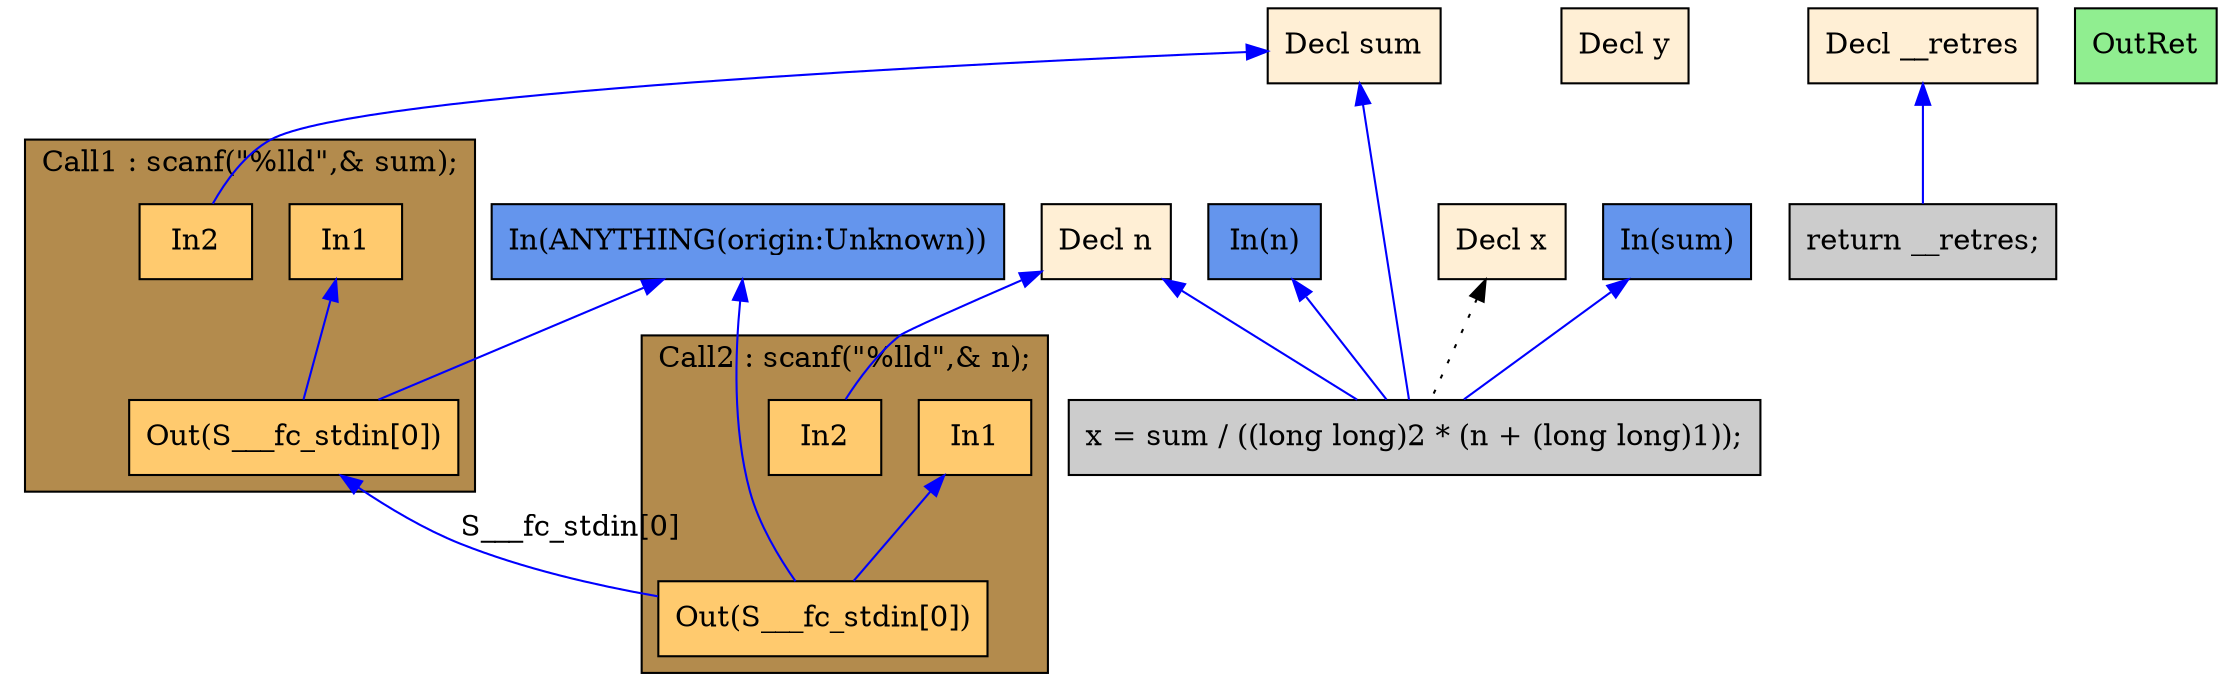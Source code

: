 digraph G {
  rankdir=TB;
  node [style="filled", ];
  2 [label="Decl sum", fillcolor="#FFEFD5", shape=box, ];
  3 [label="Decl x", fillcolor="#FFEFD5", shape=box, ];
  4 [label="Decl y", fillcolor="#FFEFD5", shape=box, ];
  5 [label="Decl n", fillcolor="#FFEFD5", shape=box, ];
  6 [label="Decl __retres", fillcolor="#FFEFD5", shape=box, ];
  8 [label="In1", fillcolor="#FFCA6E", shape=box, ];
  9 [label="In2", fillcolor="#FFCA6E", shape=box, ];
  10 [label="Out(S___fc_stdin[0])", fillcolor="#FFCA6E", shape=box, ];
  12 [label="In1", fillcolor="#FFCA6E", shape=box, ];
  13 [label="In2", fillcolor="#FFCA6E", shape=box, ];
  14 [label="Out(S___fc_stdin[0])", fillcolor="#FFCA6E", shape=box, ];
  15 [label="x = sum / ((long long)2 * (n + (long long)1));",
      fillcolor="#CCCCCC", shape=box, ];
  16 [label="return __retres;", fillcolor="#CCCCCC", shape=box, ];
  17 [label="OutRet", fillcolor="#90EE90", shape=box, ];
  18 [label="In(sum)", fillcolor="#6495ED", shape=box, ];
  19 [label="In(n)", fillcolor="#6495ED", shape=box, ];
  20 [label="In(ANYTHING(origin:Unknown))", fillcolor="#6495ED", shape=box, ];
  
  subgraph cluster_Call1 { label="Call1 : scanf(\"%lld\",& sum);";
                           fillcolor="#B38B4D"; style="filled"; 10;9;8;
     };
  subgraph cluster_Call2 { label="Call2 : scanf(\"%lld\",& n);";
                           fillcolor="#B38B4D"; style="filled"; 14;13;12;
     };
  
  edge [dir=back, ];
  2 -> 9 [color="#0000FF", ];
  8 -> 10 [color="#0000FF", ];
  20 -> 10 [color="#0000FF", ];
  5 -> 13 [color="#0000FF", ];
  10 -> 14 [label="S___fc_stdin[0]", color="#0000FF", ];
  12 -> 14 [color="#0000FF", ];
  20 -> 14 [color="#0000FF", ];
  2 -> 15 [color="#0000FF", ];
  3 -> 15 [color="#000000", style="dotted", ];
  5 -> 15 [color="#0000FF", ];
  18 -> 15 [color="#0000FF", ];
  19 -> 15 [color="#0000FF", ];
  6 -> 16 [color="#0000FF", ];
  
  }